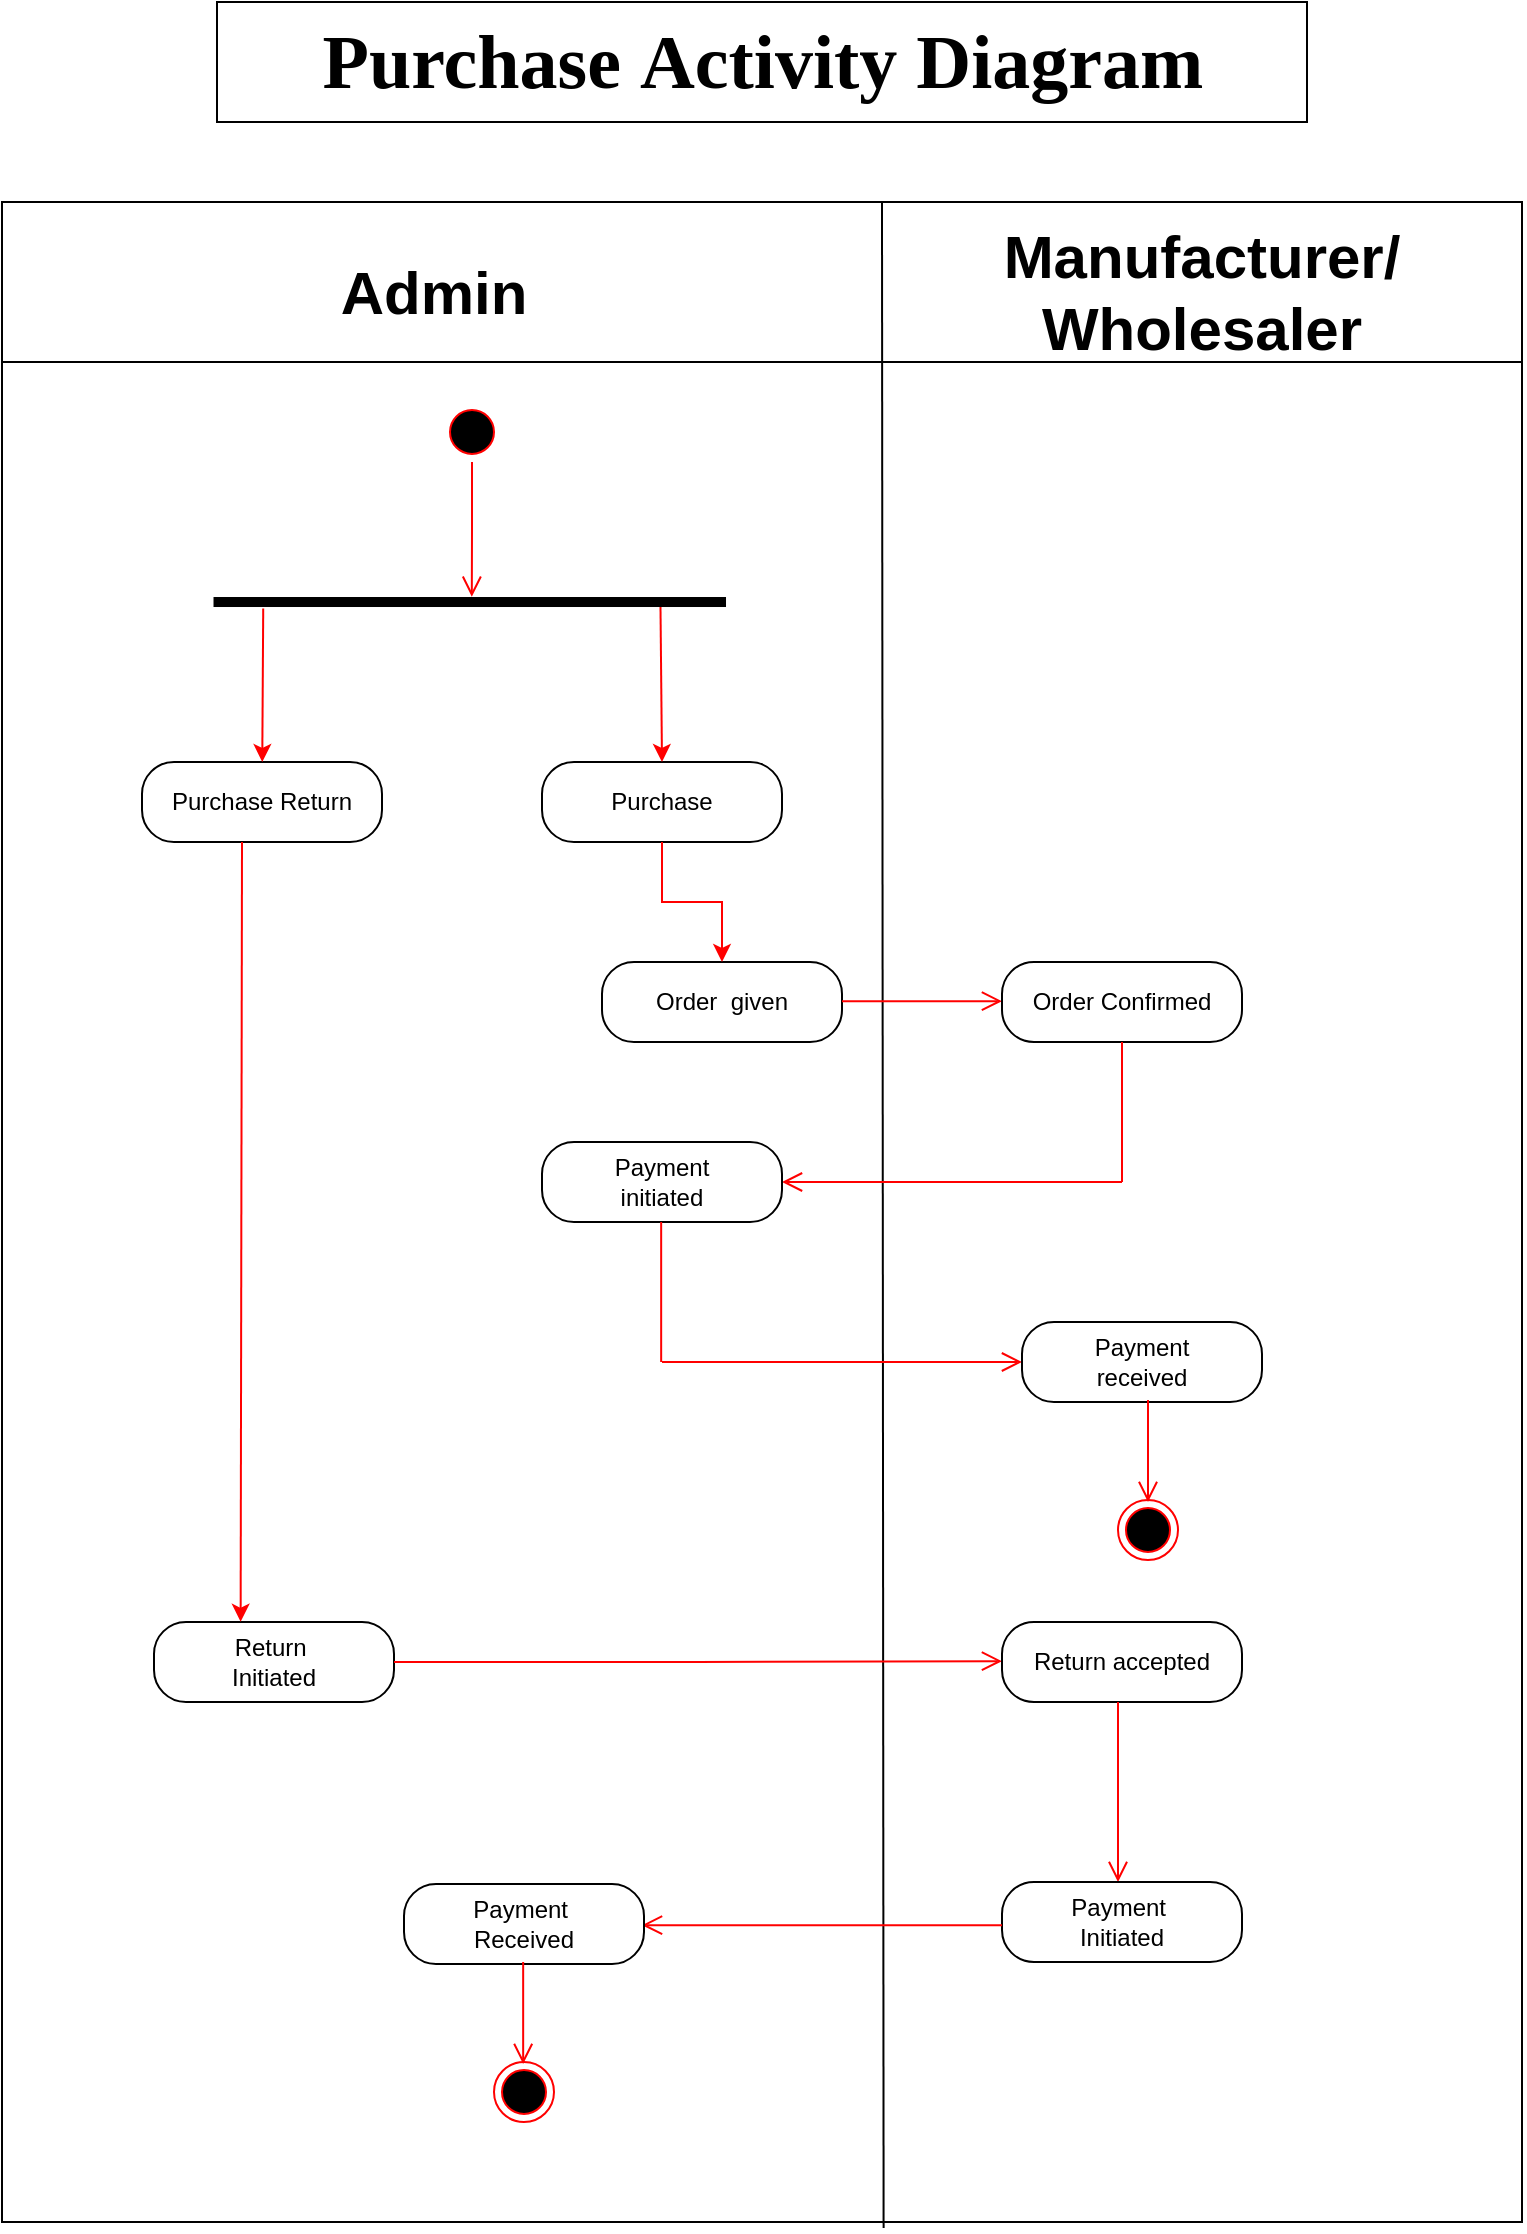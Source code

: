 <mxfile version="20.8.16" type="device"><diagram name="Page-1" id="WPdJL_l5NL75-8vzhi8x"><mxGraphModel dx="1594" dy="2106" grid="1" gridSize="10" guides="1" tooltips="1" connect="1" arrows="1" fold="1" page="1" pageScale="1" pageWidth="850" pageHeight="1100" math="0" shadow="0"><root><mxCell id="0"/><mxCell id="1" parent="0"/><mxCell id="IZ5oAEVjGQCRflQnPmyT-1" value="" style="rounded=0;whiteSpace=wrap;html=1;fillColor=#FFFFFF;" vertex="1" parent="1"><mxGeometry x="80" y="-80" width="760" height="1010" as="geometry"/></mxCell><mxCell id="DrKjTIugzTXhe_rbL7wl-1" value="" style="ellipse;html=1;shape=startState;fillColor=#000000;strokeColor=#ff0000;" parent="1" vertex="1"><mxGeometry x="300" y="20" width="30" height="30" as="geometry"/></mxCell><mxCell id="DrKjTIugzTXhe_rbL7wl-2" value="" style="edgeStyle=orthogonalEdgeStyle;html=1;verticalAlign=bottom;endArrow=open;endSize=8;strokeColor=#ff0000;rounded=0;entryX=-0.025;entryY=0.496;entryDx=0;entryDy=0;entryPerimeter=0;" parent="1" source="DrKjTIugzTXhe_rbL7wl-1" target="ddV27LQvo5vhO5f9z12V-1" edge="1"><mxGeometry relative="1" as="geometry"><mxPoint x="287" y="111" as="targetPoint"/></mxGeometry></mxCell><mxCell id="DrKjTIugzTXhe_rbL7wl-6" value="" style="endArrow=none;html=1;rounded=0;exitX=0.58;exitY=1.003;exitDx=0;exitDy=0;exitPerimeter=0;" parent="1" edge="1"><mxGeometry width="50" height="50" relative="1" as="geometry"><mxPoint x="520.8" y="933.03" as="sourcePoint"/><mxPoint x="520" y="-80" as="targetPoint"/></mxGeometry></mxCell><mxCell id="DrKjTIugzTXhe_rbL7wl-8" value="" style="endArrow=none;html=1;rounded=0;" parent="1" edge="1"><mxGeometry width="50" height="50" relative="1" as="geometry"><mxPoint x="80" as="sourcePoint"/><mxPoint x="840" as="targetPoint"/></mxGeometry></mxCell><mxCell id="DrKjTIugzTXhe_rbL7wl-10" value="&lt;font style=&quot;font-size: 30px;&quot;&gt;&lt;b&gt;Admin&lt;/b&gt;&lt;/font&gt;" style="text;html=1;strokeColor=none;fillColor=none;align=center;verticalAlign=middle;whiteSpace=wrap;rounded=0;" parent="1" vertex="1"><mxGeometry x="266" y="-50" width="60" height="30" as="geometry"/></mxCell><mxCell id="DrKjTIugzTXhe_rbL7wl-11" value="&lt;span style=&quot;font-size: 30px;&quot;&gt;&lt;b&gt;Manufacturer/&lt;br&gt;Wholesaler&lt;/b&gt;&lt;/span&gt;" style="text;html=1;strokeColor=none;fillColor=none;align=center;verticalAlign=middle;whiteSpace=wrap;rounded=0;" parent="1" vertex="1"><mxGeometry x="650" y="-50" width="60" height="30" as="geometry"/></mxCell><mxCell id="DrKjTIugzTXhe_rbL7wl-13" value="Order&amp;nbsp; given" style="rounded=1;whiteSpace=wrap;html=1;arcSize=40;" parent="1" vertex="1"><mxGeometry x="380" y="300" width="120" height="40" as="geometry"/></mxCell><mxCell id="DrKjTIugzTXhe_rbL7wl-16" value="" style="edgeStyle=orthogonalEdgeStyle;html=1;align=left;verticalAlign=bottom;endArrow=open;endSize=8;strokeColor=#ff0000;rounded=0;" parent="1" edge="1"><mxGeometry x="-1" relative="1" as="geometry"><mxPoint x="580" y="319.58" as="targetPoint"/><mxPoint x="500" y="319.58" as="sourcePoint"/></mxGeometry></mxCell><mxCell id="DrKjTIugzTXhe_rbL7wl-17" value="Order Confirmed" style="rounded=1;whiteSpace=wrap;html=1;arcSize=40;" parent="1" vertex="1"><mxGeometry x="580" y="300" width="120" height="40" as="geometry"/></mxCell><mxCell id="DrKjTIugzTXhe_rbL7wl-18" value="" style="edgeStyle=orthogonalEdgeStyle;html=1;align=left;verticalAlign=bottom;endArrow=none;endSize=8;strokeColor=#ff0000;rounded=0;" parent="1" source="DrKjTIugzTXhe_rbL7wl-17" edge="1"><mxGeometry x="-1" relative="1" as="geometry"><mxPoint x="640" y="410" as="targetPoint"/><mxPoint x="620" y="370" as="sourcePoint"/></mxGeometry></mxCell><mxCell id="DrKjTIugzTXhe_rbL7wl-19" value="" style="edgeStyle=orthogonalEdgeStyle;html=1;align=left;verticalAlign=bottom;endArrow=open;endSize=8;strokeColor=#ff0000;rounded=0;" parent="1" edge="1"><mxGeometry x="-1" relative="1" as="geometry"><mxPoint x="470" y="410" as="targetPoint"/><mxPoint x="640" y="410" as="sourcePoint"/></mxGeometry></mxCell><mxCell id="DrKjTIugzTXhe_rbL7wl-20" value="Payment &lt;br&gt;initiated" style="rounded=1;whiteSpace=wrap;html=1;arcSize=40;" parent="1" vertex="1"><mxGeometry x="350" y="390" width="120" height="40" as="geometry"/></mxCell><mxCell id="DrKjTIugzTXhe_rbL7wl-21" value="" style="edgeStyle=orthogonalEdgeStyle;html=1;align=left;verticalAlign=bottom;endArrow=none;endSize=8;strokeColor=#ff0000;rounded=0;" parent="1" edge="1"><mxGeometry x="-1" relative="1" as="geometry"><mxPoint x="409.58" y="500" as="targetPoint"/><mxPoint x="409.58" y="430" as="sourcePoint"/></mxGeometry></mxCell><mxCell id="DrKjTIugzTXhe_rbL7wl-22" value="" style="edgeStyle=orthogonalEdgeStyle;html=1;align=left;verticalAlign=bottom;endArrow=open;endSize=8;strokeColor=#ff0000;rounded=0;" parent="1" edge="1"><mxGeometry x="-1" relative="1" as="geometry"><mxPoint x="590" y="500" as="targetPoint"/><mxPoint x="410" y="500" as="sourcePoint"/></mxGeometry></mxCell><mxCell id="DrKjTIugzTXhe_rbL7wl-23" value="Payment &lt;br&gt;received" style="rounded=1;whiteSpace=wrap;html=1;arcSize=40;" parent="1" vertex="1"><mxGeometry x="590" y="480" width="120" height="40" as="geometry"/></mxCell><mxCell id="DrKjTIugzTXhe_rbL7wl-24" value="" style="edgeStyle=orthogonalEdgeStyle;html=1;verticalAlign=bottom;endArrow=open;endSize=8;strokeColor=#ff0000;rounded=0;" parent="1" edge="1"><mxGeometry relative="1" as="geometry"><mxPoint x="653" y="570" as="targetPoint"/><mxPoint x="653" y="519" as="sourcePoint"/></mxGeometry></mxCell><mxCell id="DrKjTIugzTXhe_rbL7wl-25" value="" style="ellipse;html=1;shape=endState;fillColor=#000000;strokeColor=#ff0000;" parent="1" vertex="1"><mxGeometry x="638" y="569" width="30" height="30" as="geometry"/></mxCell><mxCell id="DrKjTIugzTXhe_rbL7wl-26" value="Return&amp;nbsp;&lt;br&gt;Initiated" style="rounded=1;whiteSpace=wrap;html=1;arcSize=40;" parent="1" vertex="1"><mxGeometry x="156" y="630" width="120" height="40" as="geometry"/></mxCell><mxCell id="DrKjTIugzTXhe_rbL7wl-29" value="" style="edgeStyle=orthogonalEdgeStyle;html=1;align=left;verticalAlign=bottom;endArrow=open;endSize=8;strokeColor=#ff0000;rounded=0;exitX=1;exitY=0.5;exitDx=0;exitDy=0;" parent="1" source="DrKjTIugzTXhe_rbL7wl-26" edge="1"><mxGeometry x="-1" relative="1" as="geometry"><mxPoint x="580" y="649.58" as="targetPoint"/><mxPoint x="500" y="649.58" as="sourcePoint"/></mxGeometry></mxCell><mxCell id="DrKjTIugzTXhe_rbL7wl-30" value="Return accepted" style="rounded=1;whiteSpace=wrap;html=1;arcSize=40;" parent="1" vertex="1"><mxGeometry x="580" y="630" width="120" height="40" as="geometry"/></mxCell><mxCell id="DrKjTIugzTXhe_rbL7wl-31" value="" style="edgeStyle=orthogonalEdgeStyle;html=1;verticalAlign=bottom;endArrow=open;endSize=8;strokeColor=#ff0000;rounded=0;" parent="1" edge="1"><mxGeometry relative="1" as="geometry"><mxPoint x="638" y="760" as="targetPoint"/><mxPoint x="638" y="670" as="sourcePoint"/></mxGeometry></mxCell><mxCell id="DrKjTIugzTXhe_rbL7wl-32" value="Payment&amp;nbsp;&lt;br&gt;Initiated" style="rounded=1;whiteSpace=wrap;html=1;arcSize=40;" parent="1" vertex="1"><mxGeometry x="580" y="760" width="120" height="40" as="geometry"/></mxCell><mxCell id="DrKjTIugzTXhe_rbL7wl-33" value="" style="edgeStyle=orthogonalEdgeStyle;html=1;align=left;verticalAlign=bottom;endArrow=open;endSize=8;strokeColor=#ff0000;rounded=0;" parent="1" edge="1"><mxGeometry x="-1" relative="1" as="geometry"><mxPoint x="400" y="781.58" as="targetPoint"/><mxPoint x="580" y="781.58" as="sourcePoint"/></mxGeometry></mxCell><mxCell id="DrKjTIugzTXhe_rbL7wl-34" value="Payment&amp;nbsp;&lt;br&gt;Received" style="rounded=1;whiteSpace=wrap;html=1;arcSize=40;" parent="1" vertex="1"><mxGeometry x="281" y="761" width="120" height="40" as="geometry"/></mxCell><mxCell id="DrKjTIugzTXhe_rbL7wl-35" value="" style="edgeStyle=orthogonalEdgeStyle;html=1;verticalAlign=bottom;endArrow=open;endSize=8;strokeColor=#ff0000;rounded=0;" parent="1" edge="1"><mxGeometry relative="1" as="geometry"><mxPoint x="340.58" y="851" as="targetPoint"/><mxPoint x="340.58" y="800" as="sourcePoint"/></mxGeometry></mxCell><mxCell id="DrKjTIugzTXhe_rbL7wl-36" value="" style="ellipse;html=1;shape=endState;fillColor=#000000;strokeColor=#ff0000;" parent="1" vertex="1"><mxGeometry x="326" y="850" width="30" height="30" as="geometry"/></mxCell><mxCell id="YGbU4muGED4dpdhkhd0e-1" value="&lt;b style=&quot;font-size: 38px;&quot;&gt;&lt;font face=&quot;Comic Sans MS&quot;&gt;Purchase&amp;nbsp;&lt;span style=&quot;border-color: var(--border-color); font-size: 38px;&quot;&gt;Activity Diagram&lt;/span&gt;&lt;/font&gt;&lt;/b&gt;" style="rounded=0;whiteSpace=wrap;html=1;" parent="1" vertex="1"><mxGeometry x="187.5" y="-180" width="545" height="60" as="geometry"/></mxCell><mxCell id="ddV27LQvo5vhO5f9z12V-3" value="Purchase Return" style="rounded=1;whiteSpace=wrap;html=1;arcSize=40;" parent="1" vertex="1"><mxGeometry x="150" y="200" width="120" height="40" as="geometry"/></mxCell><mxCell id="ddV27LQvo5vhO5f9z12V-4" value="Purchase" style="rounded=1;whiteSpace=wrap;html=1;arcSize=40;" parent="1" vertex="1"><mxGeometry x="350" y="200" width="120" height="40" as="geometry"/></mxCell><mxCell id="ddV27LQvo5vhO5f9z12V-5" value="" style="strokeColor=#ff0000;endArrow=classic;html=1;rounded=0;entryX=0.5;entryY=0;entryDx=0;entryDy=0;exitX=0.192;exitY=0.128;exitDx=0;exitDy=0;exitPerimeter=0;" parent="1" source="ddV27LQvo5vhO5f9z12V-1" target="ddV27LQvo5vhO5f9z12V-4" edge="1"><mxGeometry width="50" height="50" relative="1" as="geometry"><mxPoint x="100" y="220" as="sourcePoint"/><mxPoint x="150" y="170" as="targetPoint"/></mxGeometry></mxCell><mxCell id="ddV27LQvo5vhO5f9z12V-6" value="" style="strokeColor=#ff0000;endArrow=classic;html=1;rounded=0;exitX=1.152;exitY=0.903;exitDx=0;exitDy=0;exitPerimeter=0;" parent="1" source="ddV27LQvo5vhO5f9z12V-1" target="ddV27LQvo5vhO5f9z12V-3" edge="1"><mxGeometry width="50" height="50" relative="1" as="geometry"><mxPoint x="322.36" y="134.62" as="sourcePoint"/><mxPoint x="420" y="210" as="targetPoint"/></mxGeometry></mxCell><mxCell id="ddV27LQvo5vhO5f9z12V-1" value="" style="html=1;points=[];perimeter=orthogonalPerimeter;fillColor=#000000;strokeColor=none;rotation=90;" parent="1" vertex="1"><mxGeometry x="311.38" y="-8.12" width="5" height="256.25" as="geometry"/></mxCell><mxCell id="ddV27LQvo5vhO5f9z12V-7" value="" style="strokeColor=#ff0000;endArrow=classic;html=1;rounded=0;entryX=0.5;entryY=0;entryDx=0;entryDy=0;exitX=0.5;exitY=1;exitDx=0;exitDy=0;" parent="1" source="ddV27LQvo5vhO5f9z12V-4" target="DrKjTIugzTXhe_rbL7wl-13" edge="1"><mxGeometry width="50" height="50" relative="1" as="geometry"><mxPoint x="419.532" y="128.905" as="sourcePoint"/><mxPoint x="420" y="210" as="targetPoint"/><Array as="points"><mxPoint x="410" y="270"/><mxPoint x="440" y="270"/></Array></mxGeometry></mxCell><mxCell id="ddV27LQvo5vhO5f9z12V-8" value="" style="strokeColor=#ff0000;endArrow=classic;html=1;rounded=0;exitX=0.5;exitY=1;exitDx=0;exitDy=0;entryX=0.361;entryY=-0.003;entryDx=0;entryDy=0;entryPerimeter=0;" parent="1" target="DrKjTIugzTXhe_rbL7wl-26" edge="1"><mxGeometry width="50" height="50" relative="1" as="geometry"><mxPoint x="200" y="240" as="sourcePoint"/><mxPoint x="206" y="630" as="targetPoint"/></mxGeometry></mxCell></root></mxGraphModel></diagram></mxfile>